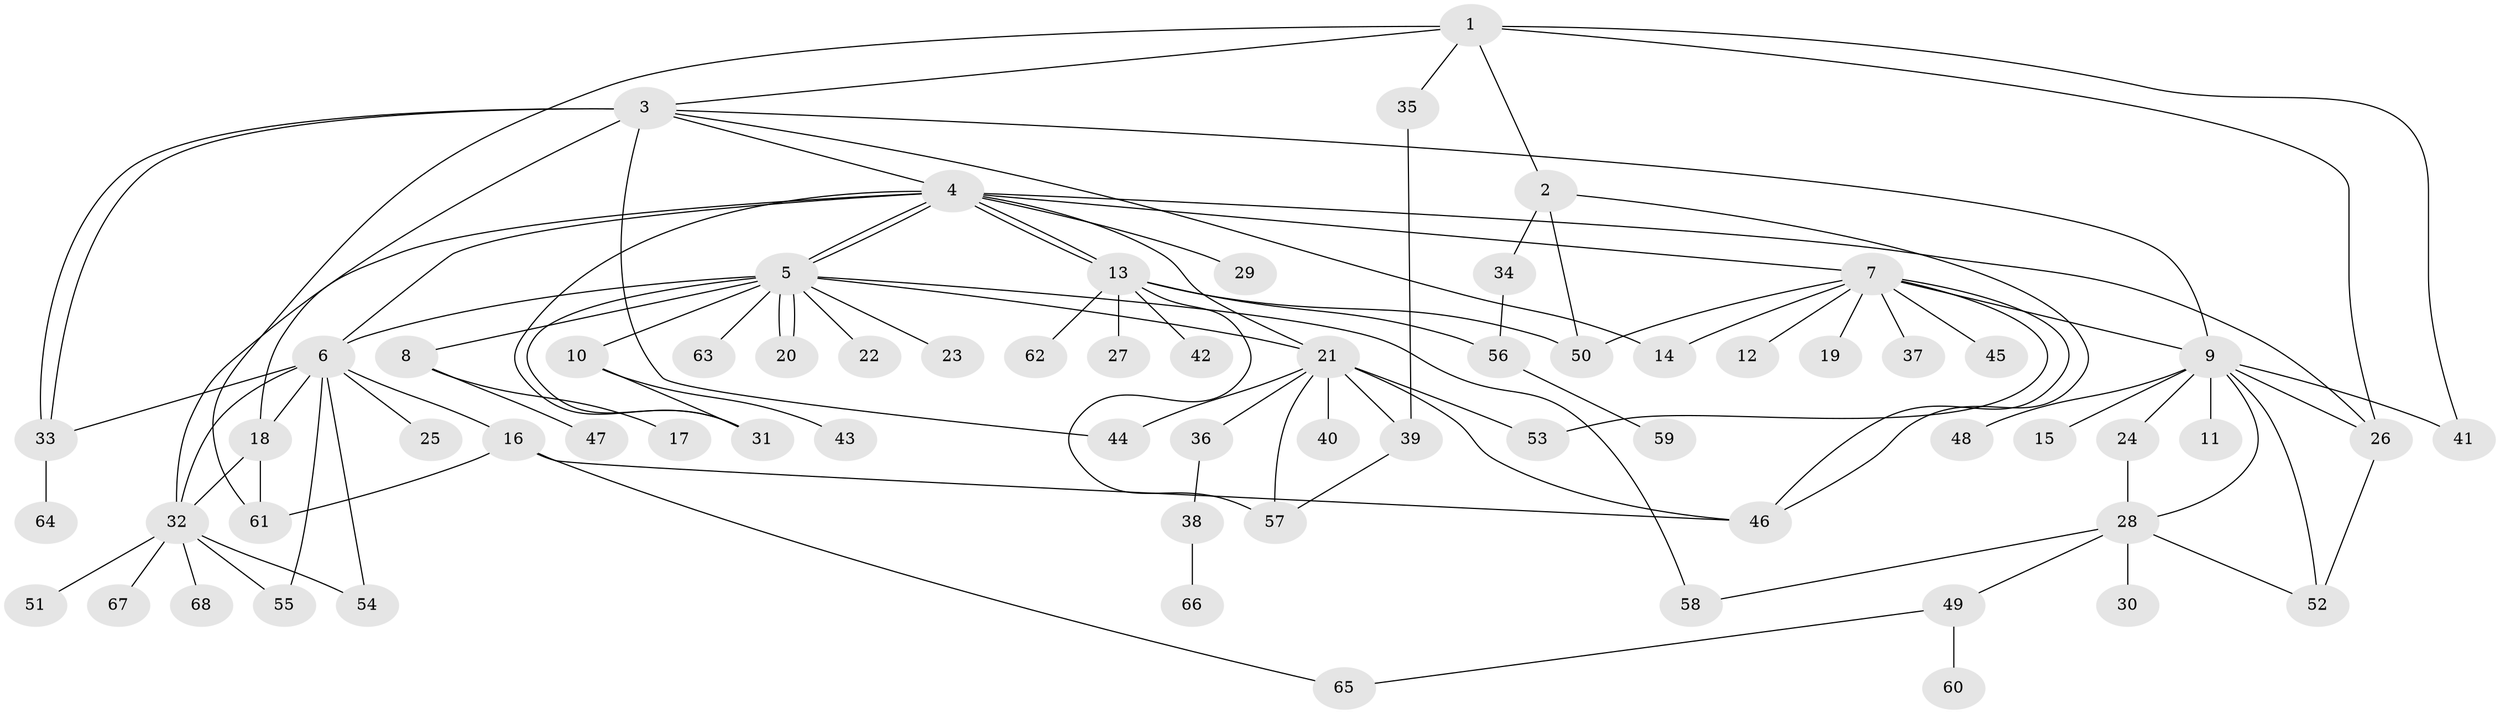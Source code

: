 // Generated by graph-tools (version 1.1) at 2025/25/03/09/25 03:25:58]
// undirected, 68 vertices, 104 edges
graph export_dot {
graph [start="1"]
  node [color=gray90,style=filled];
  1;
  2;
  3;
  4;
  5;
  6;
  7;
  8;
  9;
  10;
  11;
  12;
  13;
  14;
  15;
  16;
  17;
  18;
  19;
  20;
  21;
  22;
  23;
  24;
  25;
  26;
  27;
  28;
  29;
  30;
  31;
  32;
  33;
  34;
  35;
  36;
  37;
  38;
  39;
  40;
  41;
  42;
  43;
  44;
  45;
  46;
  47;
  48;
  49;
  50;
  51;
  52;
  53;
  54;
  55;
  56;
  57;
  58;
  59;
  60;
  61;
  62;
  63;
  64;
  65;
  66;
  67;
  68;
  1 -- 2;
  1 -- 3;
  1 -- 26;
  1 -- 35;
  1 -- 41;
  1 -- 61;
  2 -- 34;
  2 -- 46;
  2 -- 50;
  3 -- 4;
  3 -- 9;
  3 -- 14;
  3 -- 32;
  3 -- 33;
  3 -- 33;
  3 -- 44;
  4 -- 5;
  4 -- 5;
  4 -- 6;
  4 -- 7;
  4 -- 13;
  4 -- 13;
  4 -- 18;
  4 -- 21;
  4 -- 26;
  4 -- 29;
  4 -- 31;
  5 -- 6;
  5 -- 8;
  5 -- 10;
  5 -- 20;
  5 -- 20;
  5 -- 21;
  5 -- 22;
  5 -- 23;
  5 -- 31;
  5 -- 58;
  5 -- 63;
  6 -- 16;
  6 -- 18;
  6 -- 25;
  6 -- 32;
  6 -- 33;
  6 -- 54;
  6 -- 55;
  7 -- 9;
  7 -- 12;
  7 -- 14;
  7 -- 19;
  7 -- 37;
  7 -- 45;
  7 -- 46;
  7 -- 50;
  7 -- 53;
  8 -- 17;
  8 -- 47;
  9 -- 11;
  9 -- 15;
  9 -- 24;
  9 -- 26;
  9 -- 28;
  9 -- 41;
  9 -- 48;
  9 -- 52;
  10 -- 31;
  10 -- 43;
  13 -- 27;
  13 -- 42;
  13 -- 50;
  13 -- 56;
  13 -- 57;
  13 -- 62;
  16 -- 46;
  16 -- 61;
  16 -- 65;
  18 -- 32;
  18 -- 61;
  21 -- 36;
  21 -- 39;
  21 -- 40;
  21 -- 44;
  21 -- 46;
  21 -- 53;
  21 -- 57;
  24 -- 28;
  26 -- 52;
  28 -- 30;
  28 -- 49;
  28 -- 52;
  28 -- 58;
  32 -- 51;
  32 -- 54;
  32 -- 55;
  32 -- 67;
  32 -- 68;
  33 -- 64;
  34 -- 56;
  35 -- 39;
  36 -- 38;
  38 -- 66;
  39 -- 57;
  49 -- 60;
  49 -- 65;
  56 -- 59;
}
